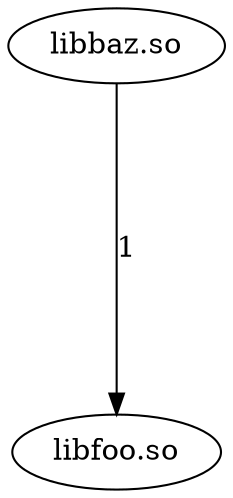 strict digraph "libbaz.so" {
	graph [fontsize=100,
		name="libbaz.so",
		nodesep=1,
		overlap=scale,
		rankdir=tb,
		ranksep=2,
		splines=True
	];
	"libbaz.so" -> "libfoo.so"	 [label=1,
		weight=1];
}
